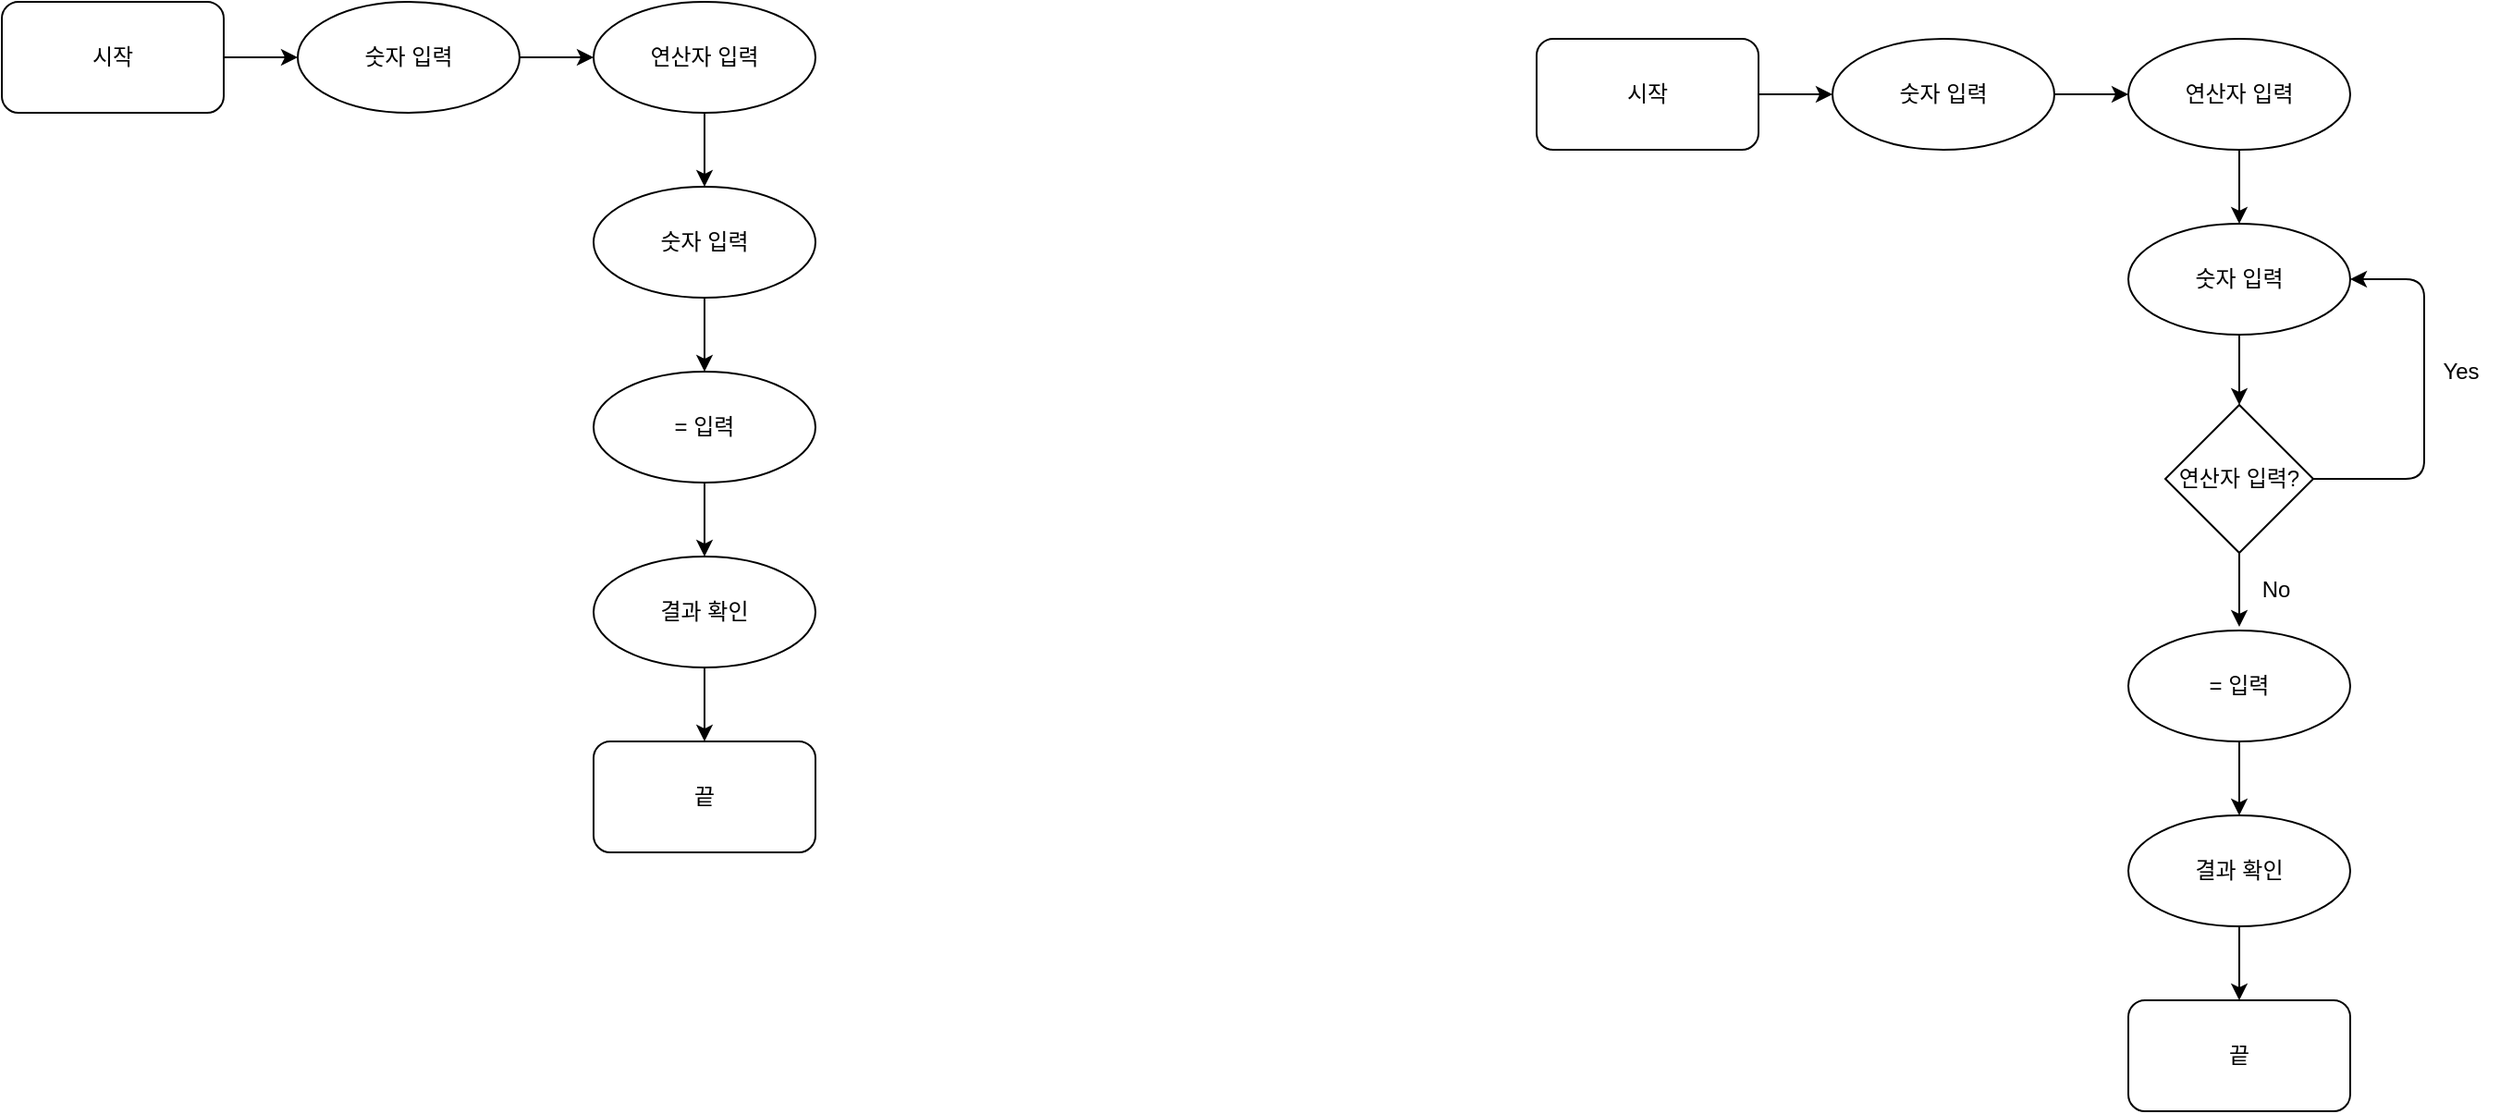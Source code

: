 <mxfile>
    <diagram id="9aR4O2y3MwANTiVzj8eV" name="페이지-1">
        <mxGraphModel dx="873" dy="782" grid="1" gridSize="10" guides="1" tooltips="1" connect="1" arrows="1" fold="1" page="1" pageScale="1" pageWidth="827" pageHeight="1169" math="0" shadow="0">
            <root>
                <mxCell id="0"/>
                <mxCell id="1" parent="0"/>
                <mxCell id="5" value="" style="edgeStyle=none;html=1;" edge="1" parent="1" source="3" target="4">
                    <mxGeometry relative="1" as="geometry"/>
                </mxCell>
                <mxCell id="3" value="시작" style="rounded=1;whiteSpace=wrap;html=1;" vertex="1" parent="1">
                    <mxGeometry x="40" y="40" width="120" height="60" as="geometry"/>
                </mxCell>
                <mxCell id="7" value="" style="edgeStyle=none;html=1;" edge="1" parent="1" source="4" target="6">
                    <mxGeometry relative="1" as="geometry"/>
                </mxCell>
                <mxCell id="4" value="숫자 입력" style="ellipse;whiteSpace=wrap;html=1;rounded=1;" vertex="1" parent="1">
                    <mxGeometry x="200" y="40" width="120" height="60" as="geometry"/>
                </mxCell>
                <mxCell id="9" value="" style="edgeStyle=none;html=1;" edge="1" parent="1" source="6" target="8">
                    <mxGeometry relative="1" as="geometry"/>
                </mxCell>
                <mxCell id="6" value="연산자 입력" style="ellipse;whiteSpace=wrap;html=1;rounded=1;" vertex="1" parent="1">
                    <mxGeometry x="360" y="40" width="120" height="60" as="geometry"/>
                </mxCell>
                <mxCell id="11" value="" style="edgeStyle=none;html=1;" edge="1" parent="1" source="8" target="10">
                    <mxGeometry relative="1" as="geometry"/>
                </mxCell>
                <mxCell id="8" value="숫자 입력" style="ellipse;whiteSpace=wrap;html=1;rounded=1;" vertex="1" parent="1">
                    <mxGeometry x="360" y="140" width="120" height="60" as="geometry"/>
                </mxCell>
                <mxCell id="13" value="" style="edgeStyle=none;html=1;" edge="1" parent="1" source="10" target="12">
                    <mxGeometry relative="1" as="geometry"/>
                </mxCell>
                <mxCell id="10" value="= 입력" style="ellipse;whiteSpace=wrap;html=1;rounded=1;" vertex="1" parent="1">
                    <mxGeometry x="360" y="240" width="120" height="60" as="geometry"/>
                </mxCell>
                <mxCell id="15" value="" style="edgeStyle=none;html=1;" edge="1" parent="1" source="12" target="14">
                    <mxGeometry relative="1" as="geometry"/>
                </mxCell>
                <mxCell id="12" value="결과 확인" style="ellipse;whiteSpace=wrap;html=1;rounded=1;" vertex="1" parent="1">
                    <mxGeometry x="360" y="340" width="120" height="60" as="geometry"/>
                </mxCell>
                <mxCell id="14" value="끝" style="whiteSpace=wrap;html=1;rounded=1;" vertex="1" parent="1">
                    <mxGeometry x="360" y="440" width="120" height="60" as="geometry"/>
                </mxCell>
                <mxCell id="16" value="" style="edgeStyle=none;html=1;" edge="1" parent="1" source="17" target="19">
                    <mxGeometry relative="1" as="geometry"/>
                </mxCell>
                <mxCell id="17" value="시작" style="rounded=1;whiteSpace=wrap;html=1;" vertex="1" parent="1">
                    <mxGeometry x="870" y="60" width="120" height="60" as="geometry"/>
                </mxCell>
                <mxCell id="18" value="" style="edgeStyle=none;html=1;" edge="1" parent="1" source="19" target="21">
                    <mxGeometry relative="1" as="geometry"/>
                </mxCell>
                <mxCell id="19" value="숫자 입력" style="ellipse;whiteSpace=wrap;html=1;rounded=1;" vertex="1" parent="1">
                    <mxGeometry x="1030" y="60" width="120" height="60" as="geometry"/>
                </mxCell>
                <mxCell id="20" value="" style="edgeStyle=none;html=1;" edge="1" parent="1" source="21" target="23">
                    <mxGeometry relative="1" as="geometry"/>
                </mxCell>
                <mxCell id="21" value="연산자 입력" style="ellipse;whiteSpace=wrap;html=1;rounded=1;" vertex="1" parent="1">
                    <mxGeometry x="1190" y="60" width="120" height="60" as="geometry"/>
                </mxCell>
                <mxCell id="42" value="" style="edgeStyle=none;html=1;" edge="1" parent="1" source="23" target="33">
                    <mxGeometry relative="1" as="geometry"/>
                </mxCell>
                <mxCell id="23" value="숫자 입력" style="ellipse;whiteSpace=wrap;html=1;rounded=1;" vertex="1" parent="1">
                    <mxGeometry x="1190" y="160" width="120" height="60" as="geometry"/>
                </mxCell>
                <mxCell id="24" value="" style="edgeStyle=none;html=1;" edge="1" parent="1" source="25" target="27">
                    <mxGeometry relative="1" as="geometry"/>
                </mxCell>
                <mxCell id="25" value="= 입력" style="ellipse;whiteSpace=wrap;html=1;rounded=1;" vertex="1" parent="1">
                    <mxGeometry x="1190" y="380" width="120" height="60" as="geometry"/>
                </mxCell>
                <mxCell id="26" value="" style="edgeStyle=none;html=1;" edge="1" parent="1" source="27" target="28">
                    <mxGeometry relative="1" as="geometry"/>
                </mxCell>
                <mxCell id="27" value="결과 확인" style="ellipse;whiteSpace=wrap;html=1;rounded=1;" vertex="1" parent="1">
                    <mxGeometry x="1190" y="480" width="120" height="60" as="geometry"/>
                </mxCell>
                <mxCell id="28" value="끝" style="whiteSpace=wrap;html=1;rounded=1;" vertex="1" parent="1">
                    <mxGeometry x="1190" y="580" width="120" height="60" as="geometry"/>
                </mxCell>
                <mxCell id="35" value="" style="edgeStyle=none;html=1;" edge="1" parent="1" source="33">
                    <mxGeometry relative="1" as="geometry">
                        <mxPoint x="1250" y="378" as="targetPoint"/>
                    </mxGeometry>
                </mxCell>
                <mxCell id="43" style="edgeStyle=none;html=1;entryX=1;entryY=0.5;entryDx=0;entryDy=0;" edge="1" parent="1" source="33" target="23">
                    <mxGeometry relative="1" as="geometry">
                        <Array as="points">
                            <mxPoint x="1350" y="298"/>
                            <mxPoint x="1350" y="190"/>
                        </Array>
                    </mxGeometry>
                </mxCell>
                <mxCell id="33" value="연산자 입력?" style="rhombus;whiteSpace=wrap;html=1;" vertex="1" parent="1">
                    <mxGeometry x="1210" y="258" width="80" height="80" as="geometry"/>
                </mxCell>
                <mxCell id="36" value="Yes" style="text;html=1;strokeColor=none;fillColor=none;align=center;verticalAlign=middle;whiteSpace=wrap;rounded=0;" vertex="1" parent="1">
                    <mxGeometry x="1350" y="230" width="40" height="20" as="geometry"/>
                </mxCell>
                <mxCell id="41" value="No" style="text;html=1;strokeColor=none;fillColor=none;align=center;verticalAlign=middle;whiteSpace=wrap;rounded=0;" vertex="1" parent="1">
                    <mxGeometry x="1250" y="348" width="40" height="20" as="geometry"/>
                </mxCell>
            </root>
        </mxGraphModel>
    </diagram>
</mxfile>